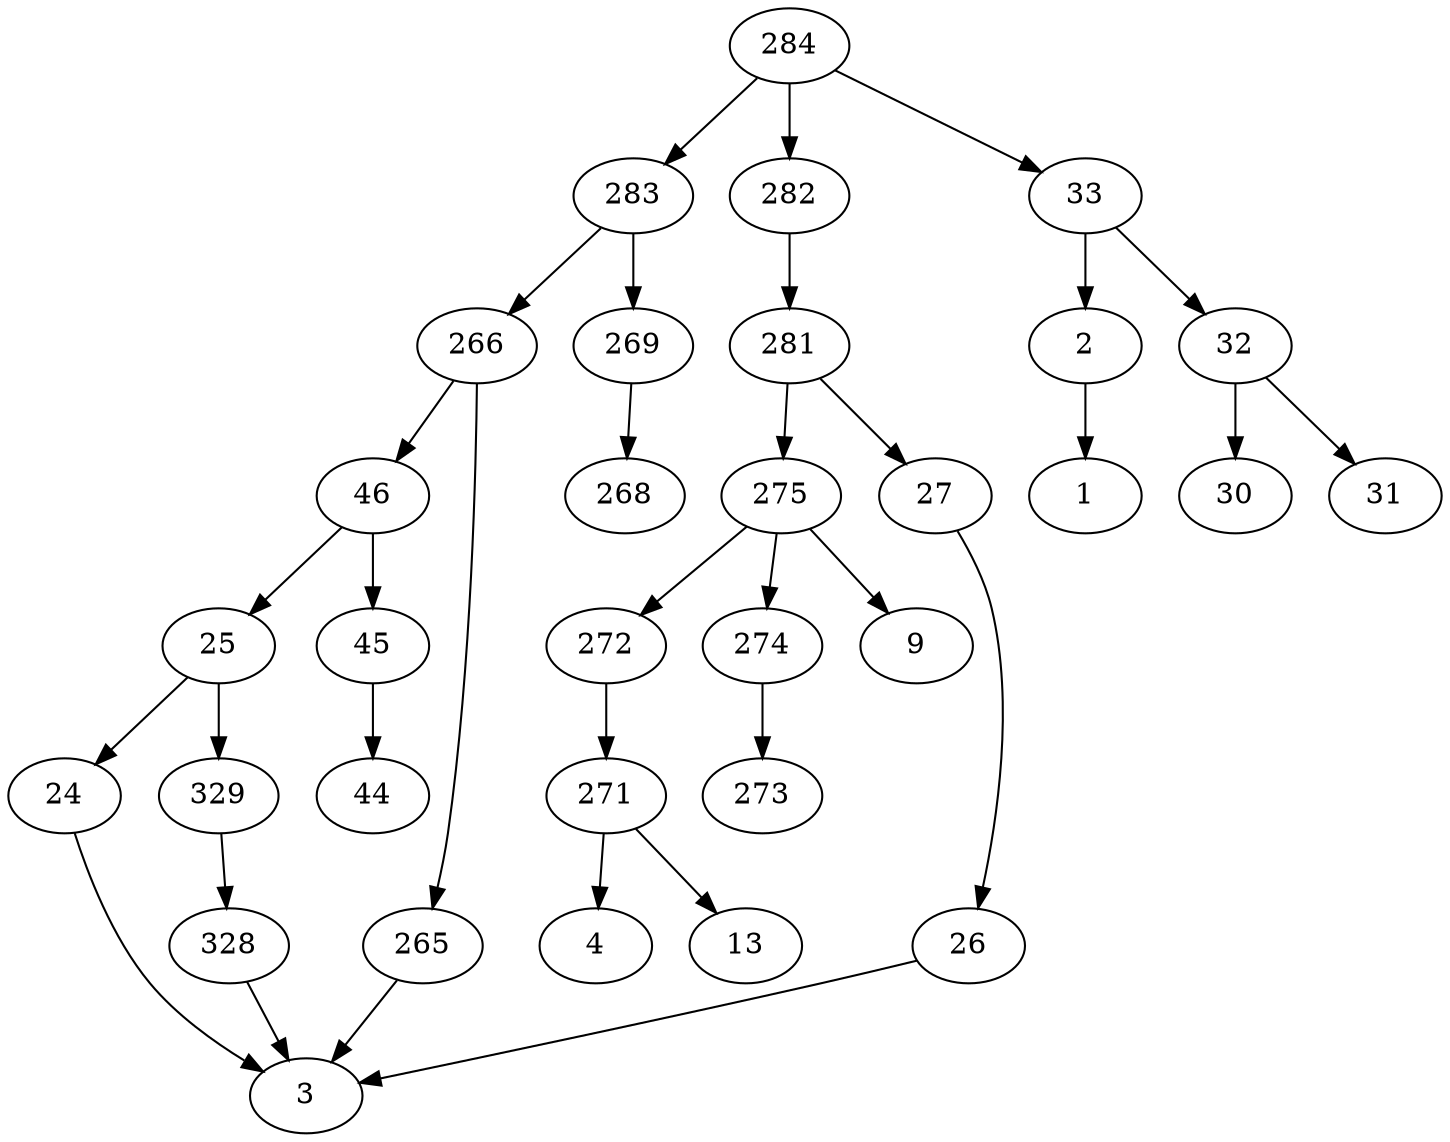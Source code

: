 digraph classic0{
271->4
271->13
272->271
274->273
275->272
275->274
275->9
24->3
25->329
25->24
26->3
27->26
46->25
46->45
45->44
2->1
283->266
283->269
282->281
284->33
284->283
284->282
281->27
281->275
266->46
266->265
265->3
269->268
328->3
329->328
33->32
33->2
32->30
32->31
}
